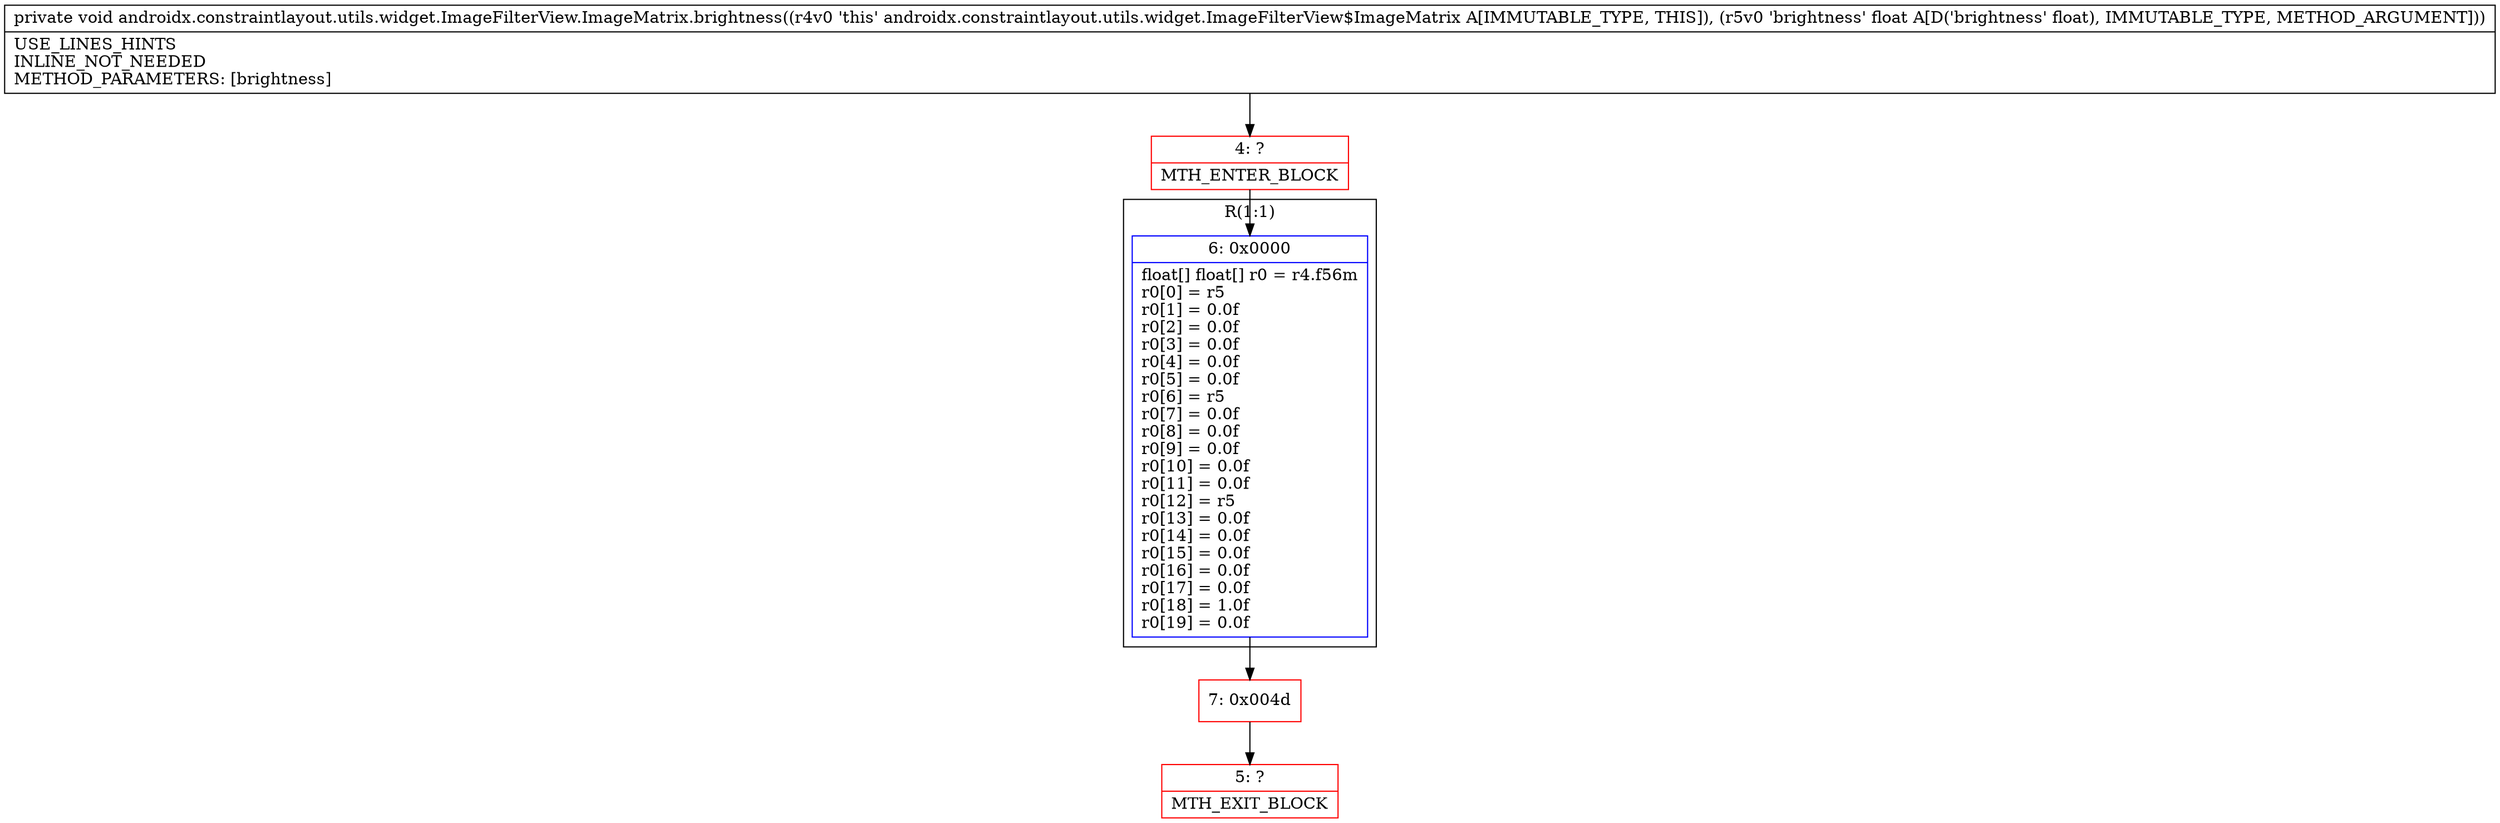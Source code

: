 digraph "CFG forandroidx.constraintlayout.utils.widget.ImageFilterView.ImageMatrix.brightness(F)V" {
subgraph cluster_Region_735051257 {
label = "R(1:1)";
node [shape=record,color=blue];
Node_6 [shape=record,label="{6\:\ 0x0000|float[] float[] r0 = r4.f56m\lr0[0] = r5\lr0[1] = 0.0f\lr0[2] = 0.0f\lr0[3] = 0.0f\lr0[4] = 0.0f\lr0[5] = 0.0f\lr0[6] = r5\lr0[7] = 0.0f\lr0[8] = 0.0f\lr0[9] = 0.0f\lr0[10] = 0.0f\lr0[11] = 0.0f\lr0[12] = r5\lr0[13] = 0.0f\lr0[14] = 0.0f\lr0[15] = 0.0f\lr0[16] = 0.0f\lr0[17] = 0.0f\lr0[18] = 1.0f\lr0[19] = 0.0f\l}"];
}
Node_4 [shape=record,color=red,label="{4\:\ ?|MTH_ENTER_BLOCK\l}"];
Node_7 [shape=record,color=red,label="{7\:\ 0x004d}"];
Node_5 [shape=record,color=red,label="{5\:\ ?|MTH_EXIT_BLOCK\l}"];
MethodNode[shape=record,label="{private void androidx.constraintlayout.utils.widget.ImageFilterView.ImageMatrix.brightness((r4v0 'this' androidx.constraintlayout.utils.widget.ImageFilterView$ImageMatrix A[IMMUTABLE_TYPE, THIS]), (r5v0 'brightness' float A[D('brightness' float), IMMUTABLE_TYPE, METHOD_ARGUMENT]))  | USE_LINES_HINTS\lINLINE_NOT_NEEDED\lMETHOD_PARAMETERS: [brightness]\l}"];
MethodNode -> Node_4;Node_6 -> Node_7;
Node_4 -> Node_6;
Node_7 -> Node_5;
}

